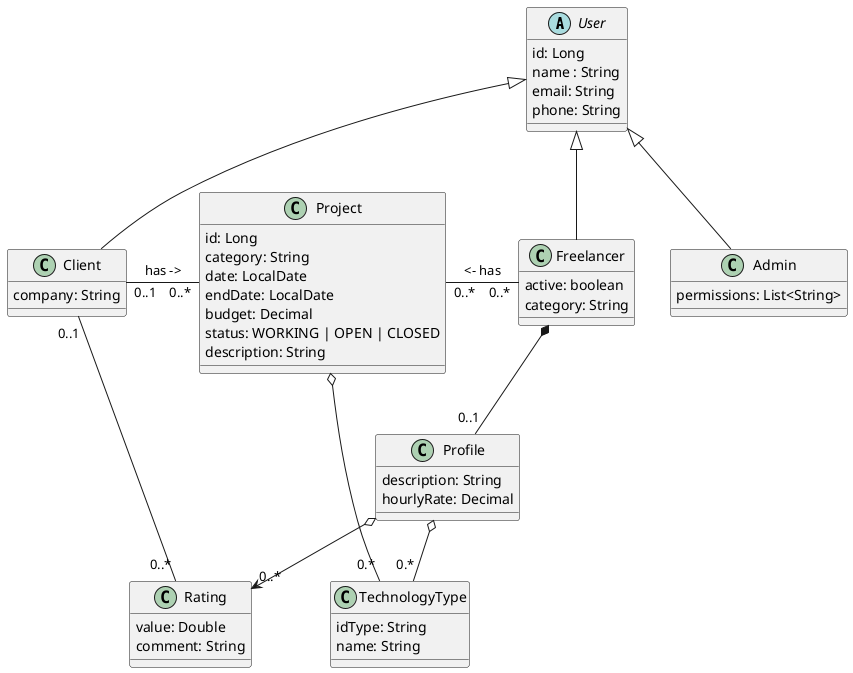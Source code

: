 @startuml
abstract class User {
    id: Long
    name : String
    email: String
    phone: String
}   

class Freelancer {
    active: boolean 
    category: String
}

class Client {
     company: String
}


class TechnologyType {
    idType: String
    name: String
}


class Project {
    id: Long
    category: String
    date: LocalDate
    endDate: LocalDate
    budget: Decimal
    status: WORKING | OPEN | CLOSED
    description: String

}

class Profile {
    description: String
    hourlyRate: Decimal
}

class Rating {
    value: Double
    comment: String
}


class Admin {
    permissions: List<String>
}

User              <|--             Client
User              <|--             Freelancer
User              <|--             Admin
Project      o--  "0.*"   TechnologyType
Profile      o--  "0.*"   TechnologyType
Project "0..*"   -l-     "0..1"  Client            : has ->
Project "0..*"   -r-     "0..*"  Freelancer      : <- has
Freelancer *-- "0..1" Profile
Profile o--> "0..*" Rating
Client "0..1" -r- "0..*" Rating
@enduml
